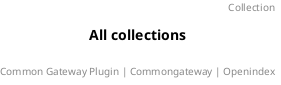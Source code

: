 @startuml
title: All collections
footer: Common Gateway Plugin | Commongateway | Openindex 
header: Collection

@enduml
